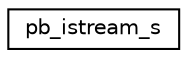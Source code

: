 digraph "Graphical Class Hierarchy"
{
 // LATEX_PDF_SIZE
  edge [fontname="Helvetica",fontsize="10",labelfontname="Helvetica",labelfontsize="10"];
  node [fontname="Helvetica",fontsize="10",shape=record];
  rankdir="LR";
  Node0 [label="pb_istream_s",height=0.2,width=0.4,color="black", fillcolor="white", style="filled",URL="$structpb__istream__s.html",tooltip=" "];
}
